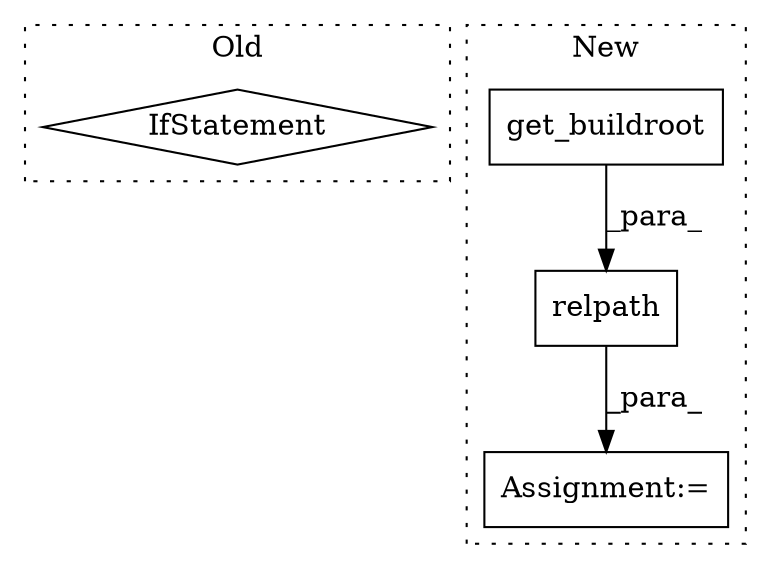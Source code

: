 digraph G {
subgraph cluster0 {
1 [label="IfStatement" a="25" s="8761,8785" l="4,2" shape="diamond"];
label = "Old";
style="dotted";
}
subgraph cluster1 {
2 [label="get_buildroot" a="32" s="9489" l="15" shape="box"];
3 [label="Assignment:=" a="7" s="9447" l="1" shape="box"];
4 [label="relpath" a="32" s="9456,9504" l="8,1" shape="box"];
label = "New";
style="dotted";
}
2 -> 4 [label="_para_"];
4 -> 3 [label="_para_"];
}